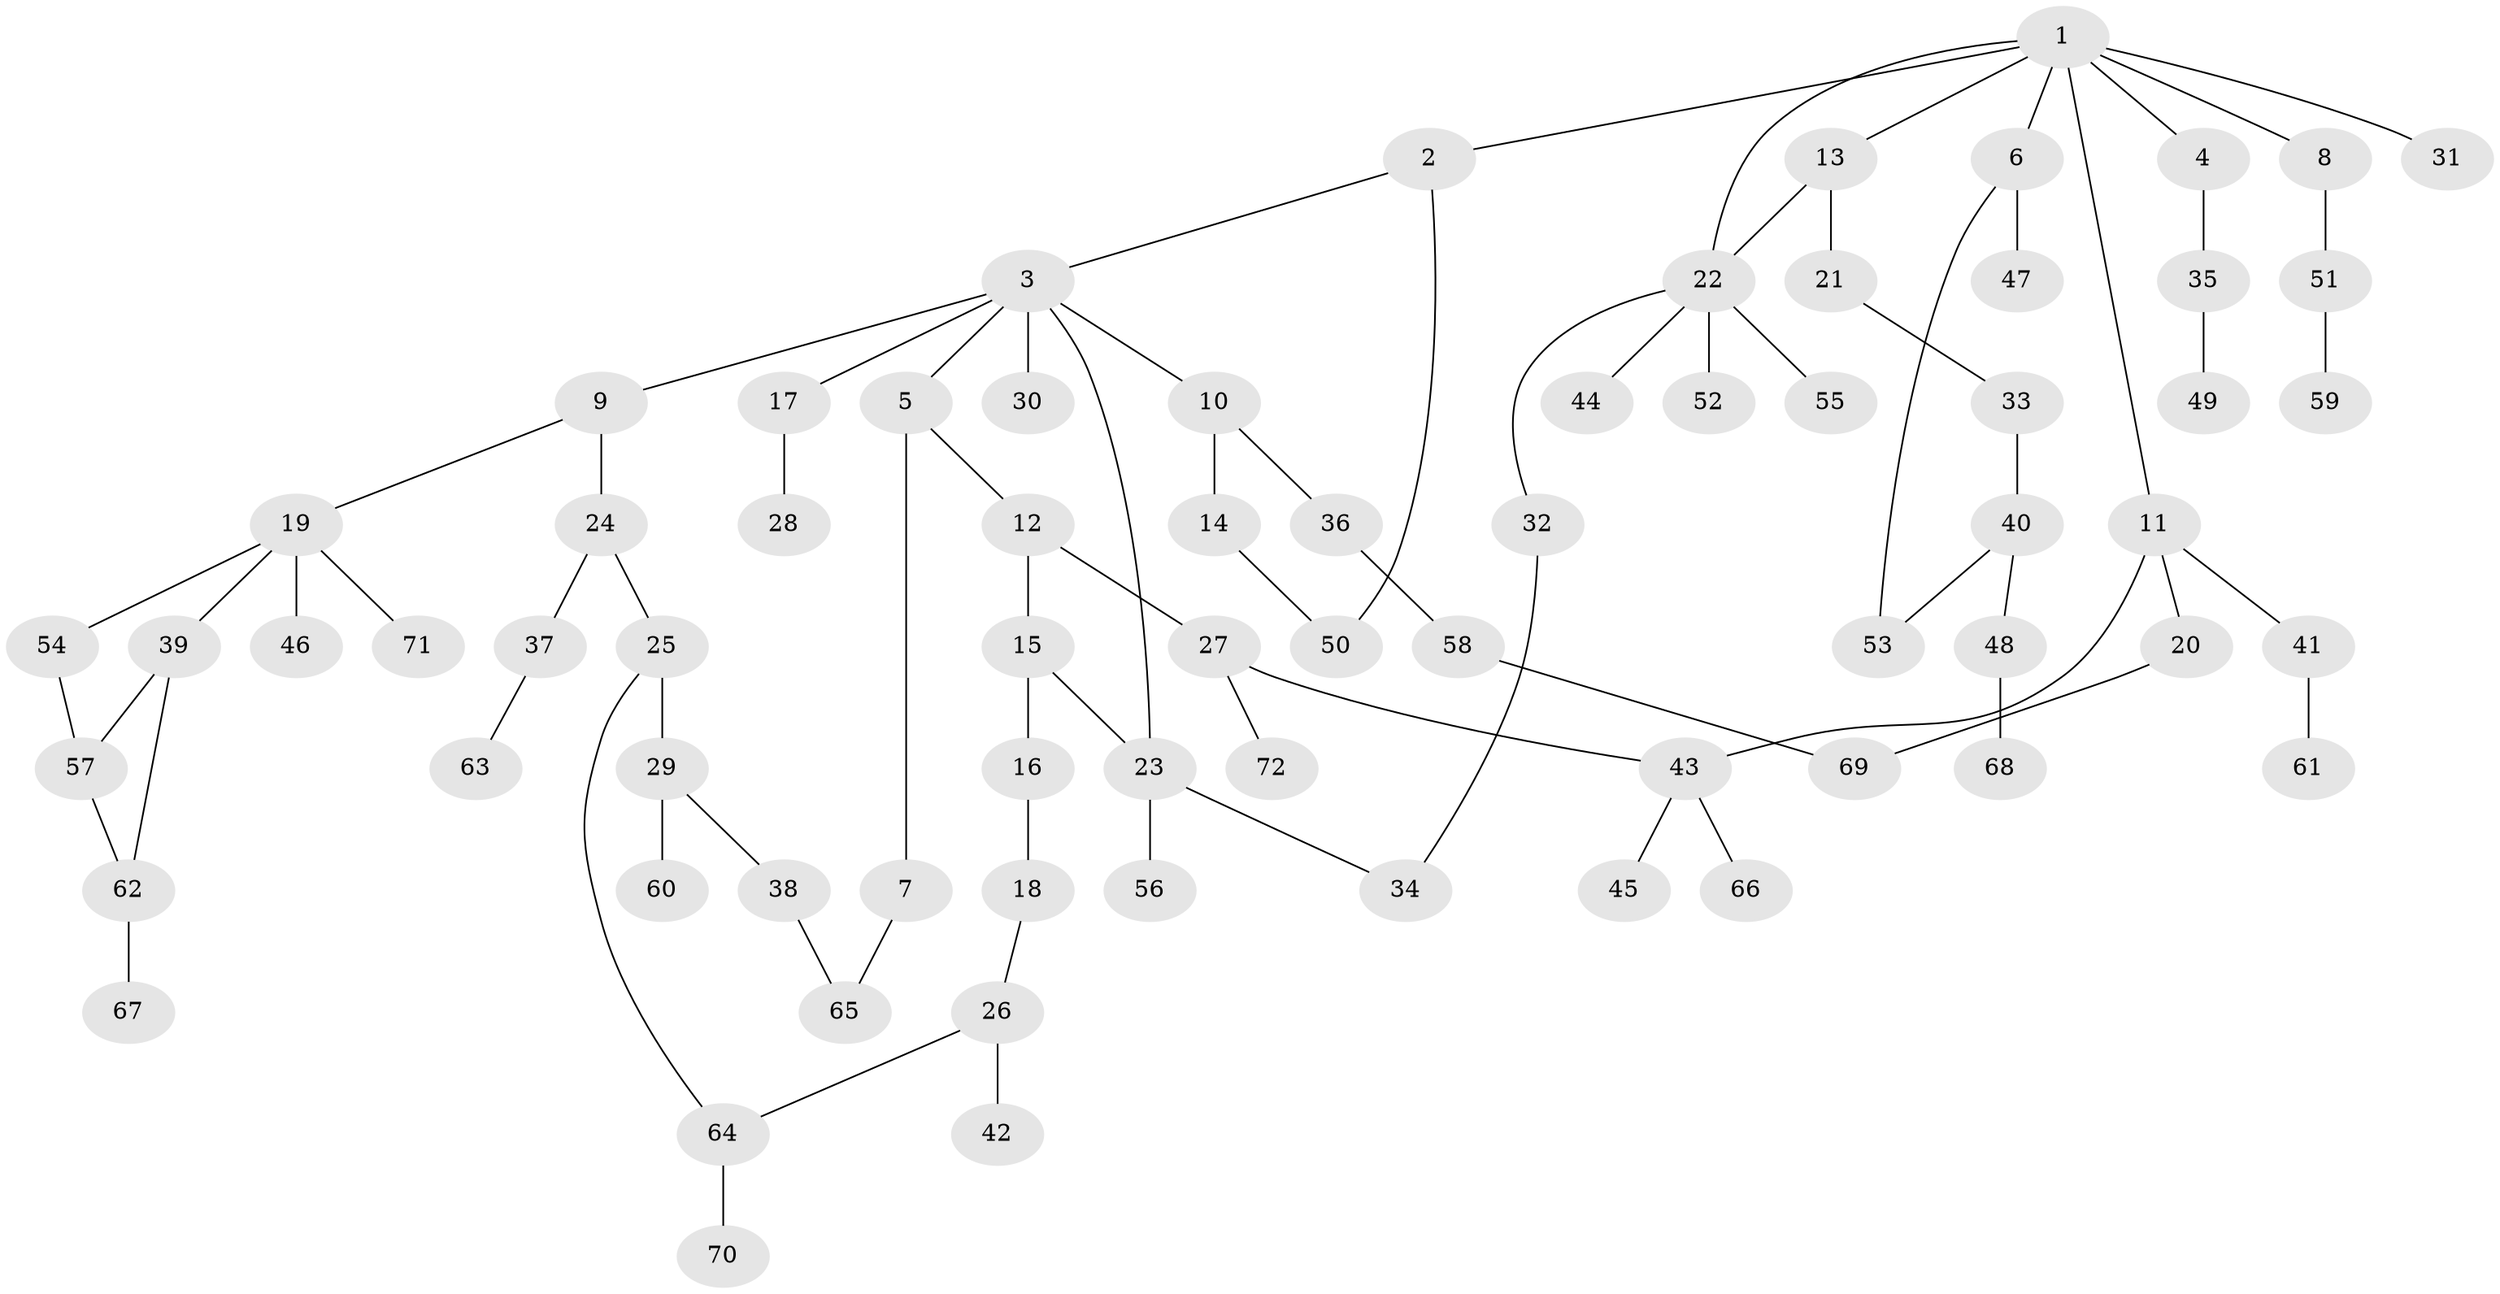 // Generated by graph-tools (version 1.1) at 2025/01/03/09/25 03:01:09]
// undirected, 72 vertices, 82 edges
graph export_dot {
graph [start="1"]
  node [color=gray90,style=filled];
  1;
  2;
  3;
  4;
  5;
  6;
  7;
  8;
  9;
  10;
  11;
  12;
  13;
  14;
  15;
  16;
  17;
  18;
  19;
  20;
  21;
  22;
  23;
  24;
  25;
  26;
  27;
  28;
  29;
  30;
  31;
  32;
  33;
  34;
  35;
  36;
  37;
  38;
  39;
  40;
  41;
  42;
  43;
  44;
  45;
  46;
  47;
  48;
  49;
  50;
  51;
  52;
  53;
  54;
  55;
  56;
  57;
  58;
  59;
  60;
  61;
  62;
  63;
  64;
  65;
  66;
  67;
  68;
  69;
  70;
  71;
  72;
  1 -- 2;
  1 -- 4;
  1 -- 6;
  1 -- 8;
  1 -- 11;
  1 -- 13;
  1 -- 31;
  1 -- 22;
  2 -- 3;
  2 -- 50;
  3 -- 5;
  3 -- 9;
  3 -- 10;
  3 -- 17;
  3 -- 30;
  3 -- 23;
  4 -- 35;
  5 -- 7;
  5 -- 12;
  6 -- 47;
  6 -- 53;
  7 -- 65;
  8 -- 51;
  9 -- 19;
  9 -- 24;
  10 -- 14;
  10 -- 36;
  11 -- 20;
  11 -- 41;
  11 -- 43;
  12 -- 15;
  12 -- 27;
  13 -- 21;
  13 -- 22;
  14 -- 50;
  15 -- 16;
  15 -- 23;
  16 -- 18;
  17 -- 28;
  18 -- 26;
  19 -- 39;
  19 -- 46;
  19 -- 54;
  19 -- 71;
  20 -- 69;
  21 -- 33;
  22 -- 32;
  22 -- 44;
  22 -- 52;
  22 -- 55;
  23 -- 56;
  23 -- 34;
  24 -- 25;
  24 -- 37;
  25 -- 29;
  25 -- 64;
  26 -- 42;
  26 -- 64;
  27 -- 43;
  27 -- 72;
  29 -- 38;
  29 -- 60;
  32 -- 34;
  33 -- 40;
  35 -- 49;
  36 -- 58;
  37 -- 63;
  38 -- 65;
  39 -- 57;
  39 -- 62;
  40 -- 48;
  40 -- 53;
  41 -- 61;
  43 -- 45;
  43 -- 66;
  48 -- 68;
  51 -- 59;
  54 -- 57;
  57 -- 62;
  58 -- 69;
  62 -- 67;
  64 -- 70;
}
